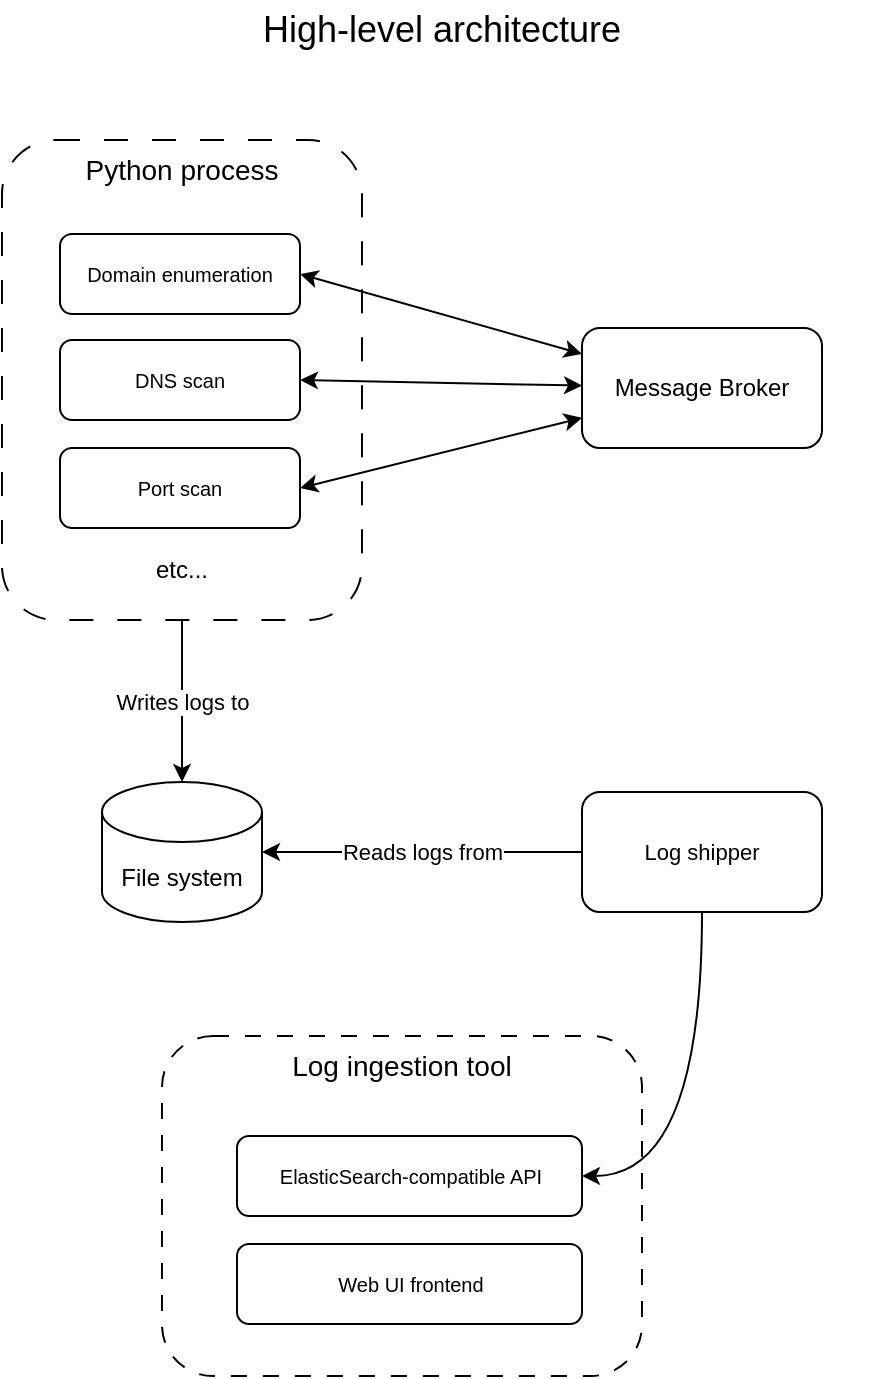 <mxfile version="22.0.1" type="github">
  <diagram name="Page-1" id="kyCc2YOPeomWr0MNeL3c">
    <mxGraphModel dx="1195" dy="659" grid="1" gridSize="10" guides="1" tooltips="1" connect="1" arrows="1" fold="1" page="1" pageScale="1" pageWidth="850" pageHeight="1100" math="0" shadow="0">
      <root>
        <mxCell id="0" />
        <mxCell id="1" parent="0" />
        <mxCell id="fh4X_k5DSVuYVnnOU4cp-20" value="" style="rounded=1;whiteSpace=wrap;html=1;fontFamily=Helvetica;fontSize=11;fontColor=default;dashed=1;dashPattern=8 8;" vertex="1" parent="1">
          <mxGeometry x="320" y="848" width="240" height="170" as="geometry" />
        </mxCell>
        <mxCell id="fh4X_k5DSVuYVnnOU4cp-16" value="Writes logs to" style="rounded=0;orthogonalLoop=1;jettySize=auto;html=1;" edge="1" parent="1" source="fh4X_k5DSVuYVnnOU4cp-10" target="fh4X_k5DSVuYVnnOU4cp-15">
          <mxGeometry relative="1" as="geometry" />
        </mxCell>
        <mxCell id="fh4X_k5DSVuYVnnOU4cp-10" value="" style="rounded=1;whiteSpace=wrap;html=1;dashed=1;dashPattern=12 12;" vertex="1" parent="1">
          <mxGeometry x="240" y="400" width="180" height="240" as="geometry" />
        </mxCell>
        <mxCell id="fh4X_k5DSVuYVnnOU4cp-7" style="rounded=0;orthogonalLoop=1;jettySize=auto;html=1;exitX=1;exitY=0.5;exitDx=0;exitDy=0;strokeColor=default;startArrow=classic;startFill=1;" edge="1" parent="1" source="fh4X_k5DSVuYVnnOU4cp-2" target="fh4X_k5DSVuYVnnOU4cp-5">
          <mxGeometry relative="1" as="geometry" />
        </mxCell>
        <mxCell id="fh4X_k5DSVuYVnnOU4cp-2" value="Domain enumeration" style="rounded=1;whiteSpace=wrap;html=1;fontSize=10;" vertex="1" parent="1">
          <mxGeometry x="269" y="447" width="120" height="40" as="geometry" />
        </mxCell>
        <mxCell id="fh4X_k5DSVuYVnnOU4cp-8" style="rounded=0;orthogonalLoop=1;jettySize=auto;html=1;exitX=1;exitY=0.5;exitDx=0;exitDy=0;strokeColor=default;startArrow=classic;startFill=1;" edge="1" parent="1" source="fh4X_k5DSVuYVnnOU4cp-3" target="fh4X_k5DSVuYVnnOU4cp-5">
          <mxGeometry relative="1" as="geometry" />
        </mxCell>
        <mxCell id="fh4X_k5DSVuYVnnOU4cp-3" value="DNS scan" style="rounded=1;whiteSpace=wrap;html=1;fontSize=10;" vertex="1" parent="1">
          <mxGeometry x="269" y="500" width="120" height="40" as="geometry" />
        </mxCell>
        <mxCell id="fh4X_k5DSVuYVnnOU4cp-9" style="rounded=0;orthogonalLoop=1;jettySize=auto;html=1;exitX=1;exitY=0.5;exitDx=0;exitDy=0;strokeColor=default;startArrow=classic;startFill=1;" edge="1" parent="1" source="fh4X_k5DSVuYVnnOU4cp-4" target="fh4X_k5DSVuYVnnOU4cp-5">
          <mxGeometry relative="1" as="geometry" />
        </mxCell>
        <mxCell id="fh4X_k5DSVuYVnnOU4cp-4" value="Port scan" style="rounded=1;whiteSpace=wrap;html=1;fontSize=10;" vertex="1" parent="1">
          <mxGeometry x="269" y="554" width="120" height="40" as="geometry" />
        </mxCell>
        <mxCell id="fh4X_k5DSVuYVnnOU4cp-5" value="Message Broker" style="rounded=1;whiteSpace=wrap;html=1;" vertex="1" parent="1">
          <mxGeometry x="530" y="494" width="120" height="60" as="geometry" />
        </mxCell>
        <mxCell id="fh4X_k5DSVuYVnnOU4cp-11" value="etc..." style="text;html=1;strokeColor=none;fillColor=none;align=center;verticalAlign=middle;whiteSpace=wrap;rounded=0;" vertex="1" parent="1">
          <mxGeometry x="240" y="600" width="180" height="30" as="geometry" />
        </mxCell>
        <mxCell id="fh4X_k5DSVuYVnnOU4cp-12" value="Python process" style="text;html=1;strokeColor=none;fillColor=none;align=center;verticalAlign=middle;whiteSpace=wrap;rounded=0;fontSize=14;" vertex="1" parent="1">
          <mxGeometry x="240" y="400" width="180" height="30" as="geometry" />
        </mxCell>
        <mxCell id="fh4X_k5DSVuYVnnOU4cp-15" value="File system" style="shape=cylinder3;whiteSpace=wrap;html=1;boundedLbl=1;backgroundOutline=1;size=15;" vertex="1" parent="1">
          <mxGeometry x="290" y="721" width="80" height="70" as="geometry" />
        </mxCell>
        <mxCell id="fh4X_k5DSVuYVnnOU4cp-19" value="Reads logs from" style="edgeStyle=none;shape=connector;rounded=0;orthogonalLoop=1;jettySize=auto;html=1;labelBackgroundColor=default;strokeColor=default;align=center;verticalAlign=middle;fontFamily=Helvetica;fontSize=11;fontColor=default;endArrow=classic;" edge="1" parent="1" source="fh4X_k5DSVuYVnnOU4cp-17" target="fh4X_k5DSVuYVnnOU4cp-15">
          <mxGeometry relative="1" as="geometry" />
        </mxCell>
        <mxCell id="fh4X_k5DSVuYVnnOU4cp-26" style="edgeStyle=orthogonalEdgeStyle;shape=connector;rounded=0;orthogonalLoop=1;jettySize=auto;html=1;labelBackgroundColor=default;strokeColor=default;align=center;verticalAlign=middle;fontFamily=Helvetica;fontSize=11;fontColor=default;endArrow=classic;curved=1;" edge="1" parent="1" source="fh4X_k5DSVuYVnnOU4cp-17" target="fh4X_k5DSVuYVnnOU4cp-21">
          <mxGeometry relative="1" as="geometry">
            <Array as="points">
              <mxPoint x="590" y="918" />
            </Array>
          </mxGeometry>
        </mxCell>
        <mxCell id="fh4X_k5DSVuYVnnOU4cp-17" value="Log shipper" style="rounded=1;whiteSpace=wrap;html=1;fontFamily=Helvetica;fontSize=11;fontColor=default;" vertex="1" parent="1">
          <mxGeometry x="530" y="726" width="120" height="60" as="geometry" />
        </mxCell>
        <mxCell id="fh4X_k5DSVuYVnnOU4cp-21" value="ElasticSearch-compatible API" style="rounded=1;whiteSpace=wrap;html=1;fontFamily=Helvetica;fontSize=10;fontColor=default;" vertex="1" parent="1">
          <mxGeometry x="357.5" y="898" width="172.5" height="40" as="geometry" />
        </mxCell>
        <mxCell id="fh4X_k5DSVuYVnnOU4cp-24" value="Web UI frontend" style="rounded=1;whiteSpace=wrap;html=1;fontFamily=Helvetica;fontSize=10;fontColor=default;" vertex="1" parent="1">
          <mxGeometry x="357.5" y="952" width="172.5" height="40" as="geometry" />
        </mxCell>
        <mxCell id="fh4X_k5DSVuYVnnOU4cp-25" value="Log ingestion tool" style="text;html=1;strokeColor=none;fillColor=none;align=center;verticalAlign=middle;whiteSpace=wrap;rounded=0;fontSize=14;" vertex="1" parent="1">
          <mxGeometry x="320" y="848" width="240" height="30" as="geometry" />
        </mxCell>
        <mxCell id="fh4X_k5DSVuYVnnOU4cp-27" value="High-level architecture" style="text;html=1;strokeColor=none;fillColor=none;align=center;verticalAlign=middle;whiteSpace=wrap;rounded=0;fontSize=18;fontFamily=Helvetica;fontColor=default;" vertex="1" parent="1">
          <mxGeometry x="240" y="330" width="440" height="30" as="geometry" />
        </mxCell>
      </root>
    </mxGraphModel>
  </diagram>
</mxfile>
